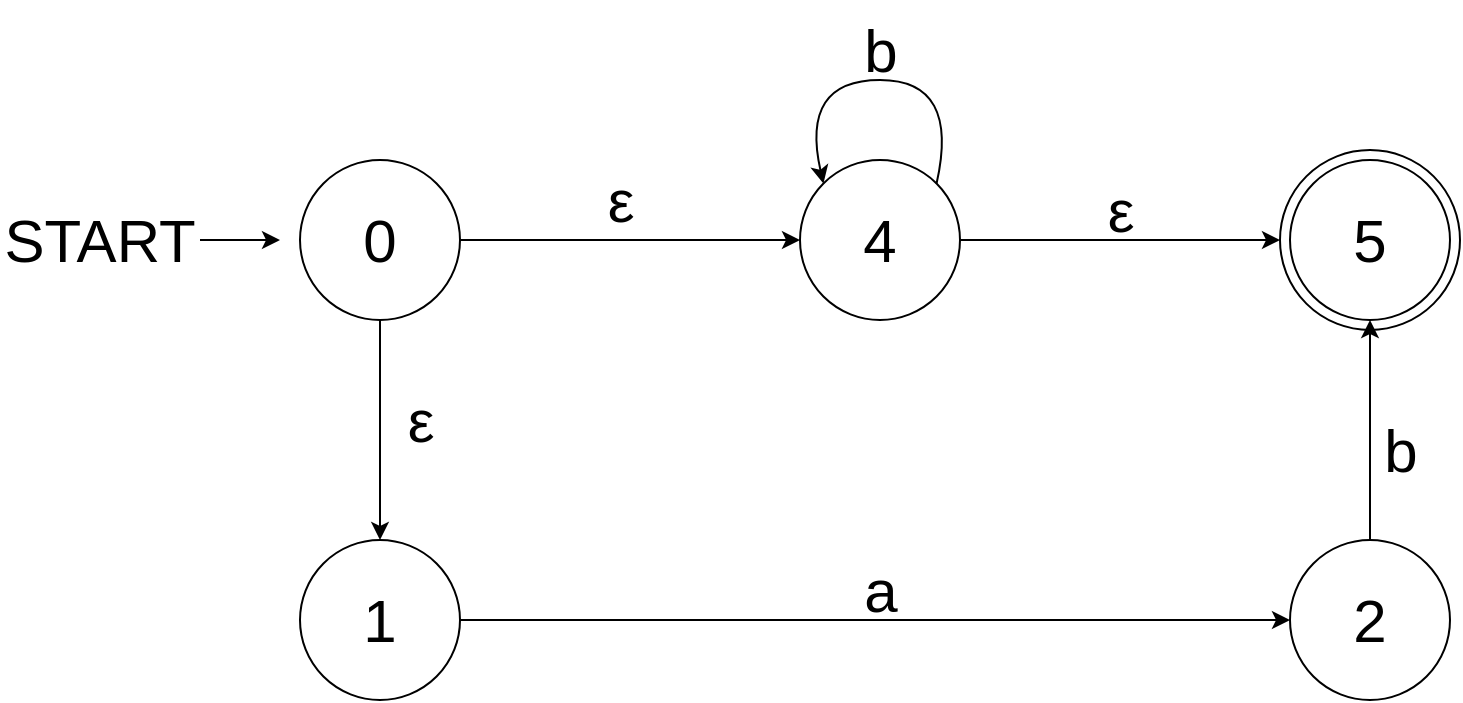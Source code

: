 <mxfile version="20.6.0" type="device"><diagram id="j3PjhzU9xwvlAAAPOn7Y" name="Page-1"><mxGraphModel dx="1070" dy="1343" grid="1" gridSize="10" guides="1" tooltips="1" connect="1" arrows="1" fold="1" page="1" pageScale="1" pageWidth="850" pageHeight="1100" math="0" shadow="0"><root><mxCell id="0"/><mxCell id="1" parent="0"/><mxCell id="nPxpiwmn9yuNUZWWjAhc-4" value="" style="ellipse;whiteSpace=wrap;html=1;fontSize=30;" vertex="1" parent="1"><mxGeometry x="640" y="235" width="90" height="90" as="geometry"/></mxCell><mxCell id="nPxpiwmn9yuNUZWWjAhc-1" value="0" style="ellipse;whiteSpace=wrap;html=1;fontSize=30;" vertex="1" parent="1"><mxGeometry x="150" y="240" width="80" height="80" as="geometry"/></mxCell><mxCell id="nPxpiwmn9yuNUZWWjAhc-2" value="START" style="text;html=1;strokeColor=none;fillColor=none;align=center;verticalAlign=middle;whiteSpace=wrap;rounded=0;fontSize=30;" vertex="1" parent="1"><mxGeometry y="265" width="100" height="30" as="geometry"/></mxCell><mxCell id="nPxpiwmn9yuNUZWWjAhc-3" value="" style="endArrow=classic;html=1;rounded=0;fontSize=30;exitX=1;exitY=0.5;exitDx=0;exitDy=0;" edge="1" parent="1" source="nPxpiwmn9yuNUZWWjAhc-2"><mxGeometry width="50" height="50" relative="1" as="geometry"><mxPoint x="90" y="420" as="sourcePoint"/><mxPoint x="140" y="280" as="targetPoint"/></mxGeometry></mxCell><mxCell id="nPxpiwmn9yuNUZWWjAhc-5" value="4" style="ellipse;whiteSpace=wrap;html=1;fontSize=30;" vertex="1" parent="1"><mxGeometry x="400" y="240" width="80" height="80" as="geometry"/></mxCell><mxCell id="nPxpiwmn9yuNUZWWjAhc-6" value="" style="endArrow=classic;html=1;rounded=0;fontSize=30;exitX=1;exitY=0.5;exitDx=0;exitDy=0;entryX=0;entryY=0.5;entryDx=0;entryDy=0;" edge="1" parent="1" source="nPxpiwmn9yuNUZWWjAhc-1" target="nPxpiwmn9yuNUZWWjAhc-5"><mxGeometry width="50" height="50" relative="1" as="geometry"><mxPoint x="240" y="390" as="sourcePoint"/><mxPoint x="290" y="340" as="targetPoint"/></mxGeometry></mxCell><mxCell id="nPxpiwmn9yuNUZWWjAhc-7" value="ε" style="edgeLabel;html=1;align=center;verticalAlign=middle;resizable=0;points=[];fontSize=30;" vertex="1" connectable="0" parent="nPxpiwmn9yuNUZWWjAhc-6"><mxGeometry x="0.425" y="-3" relative="1" as="geometry"><mxPoint x="-41" y="-23" as="offset"/></mxGeometry></mxCell><mxCell id="nPxpiwmn9yuNUZWWjAhc-8" value="5" style="ellipse;whiteSpace=wrap;html=1;fontSize=30;" vertex="1" parent="1"><mxGeometry x="645" y="240" width="80" height="80" as="geometry"/></mxCell><mxCell id="nPxpiwmn9yuNUZWWjAhc-9" value="" style="curved=1;endArrow=classic;html=1;rounded=0;fontSize=30;entryX=0;entryY=0;entryDx=0;entryDy=0;exitX=1;exitY=0;exitDx=0;exitDy=0;" edge="1" parent="1" source="nPxpiwmn9yuNUZWWjAhc-5" target="nPxpiwmn9yuNUZWWjAhc-5"><mxGeometry width="50" height="50" relative="1" as="geometry"><mxPoint x="250" y="430" as="sourcePoint"/><mxPoint x="300" y="380" as="targetPoint"/><Array as="points"><mxPoint x="480" y="200"/><mxPoint x="400" y="200"/></Array></mxGeometry></mxCell><mxCell id="nPxpiwmn9yuNUZWWjAhc-10" value="b" style="text;html=1;align=center;verticalAlign=middle;resizable=0;points=[];autosize=1;strokeColor=none;fillColor=none;fontSize=30;" vertex="1" parent="1"><mxGeometry x="420" y="160" width="40" height="50" as="geometry"/></mxCell><mxCell id="nPxpiwmn9yuNUZWWjAhc-11" value="" style="endArrow=classic;html=1;rounded=0;fontSize=30;exitX=1;exitY=0.5;exitDx=0;exitDy=0;entryX=0;entryY=0.5;entryDx=0;entryDy=0;" edge="1" parent="1" source="nPxpiwmn9yuNUZWWjAhc-5" target="nPxpiwmn9yuNUZWWjAhc-4"><mxGeometry width="50" height="50" relative="1" as="geometry"><mxPoint x="280" y="430" as="sourcePoint"/><mxPoint x="600" y="350" as="targetPoint"/></mxGeometry></mxCell><mxCell id="nPxpiwmn9yuNUZWWjAhc-18" value="" style="edgeStyle=orthogonalEdgeStyle;rounded=0;orthogonalLoop=1;jettySize=auto;html=1;fontSize=30;" edge="1" parent="1" source="nPxpiwmn9yuNUZWWjAhc-12" target="nPxpiwmn9yuNUZWWjAhc-17"><mxGeometry relative="1" as="geometry"/></mxCell><mxCell id="nPxpiwmn9yuNUZWWjAhc-12" value="1" style="ellipse;whiteSpace=wrap;html=1;fontSize=30;" vertex="1" parent="1"><mxGeometry x="150" y="430" width="80" height="80" as="geometry"/></mxCell><mxCell id="nPxpiwmn9yuNUZWWjAhc-14" value="" style="endArrow=classic;html=1;rounded=0;fontSize=30;exitX=0.5;exitY=1;exitDx=0;exitDy=0;entryX=0.5;entryY=0;entryDx=0;entryDy=0;" edge="1" parent="1" source="nPxpiwmn9yuNUZWWjAhc-1" target="nPxpiwmn9yuNUZWWjAhc-12"><mxGeometry width="50" height="50" relative="1" as="geometry"><mxPoint x="370" y="190" as="sourcePoint"/><mxPoint x="420" y="140" as="targetPoint"/></mxGeometry></mxCell><mxCell id="nPxpiwmn9yuNUZWWjAhc-15" value="ε" style="text;html=1;align=center;verticalAlign=middle;resizable=0;points=[];autosize=1;strokeColor=none;fillColor=none;fontSize=30;" vertex="1" parent="1"><mxGeometry x="190" y="345" width="40" height="50" as="geometry"/></mxCell><mxCell id="nPxpiwmn9yuNUZWWjAhc-16" value="ε" style="text;html=1;align=center;verticalAlign=middle;resizable=0;points=[];autosize=1;strokeColor=none;fillColor=none;fontSize=30;" vertex="1" parent="1"><mxGeometry x="540" y="240" width="40" height="50" as="geometry"/></mxCell><mxCell id="nPxpiwmn9yuNUZWWjAhc-26" value="" style="edgeStyle=orthogonalEdgeStyle;rounded=0;orthogonalLoop=1;jettySize=auto;html=1;fontSize=30;" edge="1" parent="1" source="nPxpiwmn9yuNUZWWjAhc-17" target="nPxpiwmn9yuNUZWWjAhc-8"><mxGeometry relative="1" as="geometry"/></mxCell><mxCell id="nPxpiwmn9yuNUZWWjAhc-17" value="2" style="ellipse;whiteSpace=wrap;html=1;fontSize=30;" vertex="1" parent="1"><mxGeometry x="645" y="430" width="80" height="80" as="geometry"/></mxCell><mxCell id="nPxpiwmn9yuNUZWWjAhc-20" value="a" style="text;html=1;align=center;verticalAlign=middle;resizable=0;points=[];autosize=1;strokeColor=none;fillColor=none;fontSize=30;" vertex="1" parent="1"><mxGeometry x="420" y="430" width="40" height="50" as="geometry"/></mxCell><mxCell id="nPxpiwmn9yuNUZWWjAhc-23" value="b" style="text;html=1;align=center;verticalAlign=middle;resizable=0;points=[];autosize=1;strokeColor=none;fillColor=none;fontSize=30;" vertex="1" parent="1"><mxGeometry x="680" y="360" width="40" height="50" as="geometry"/></mxCell></root></mxGraphModel></diagram></mxfile>